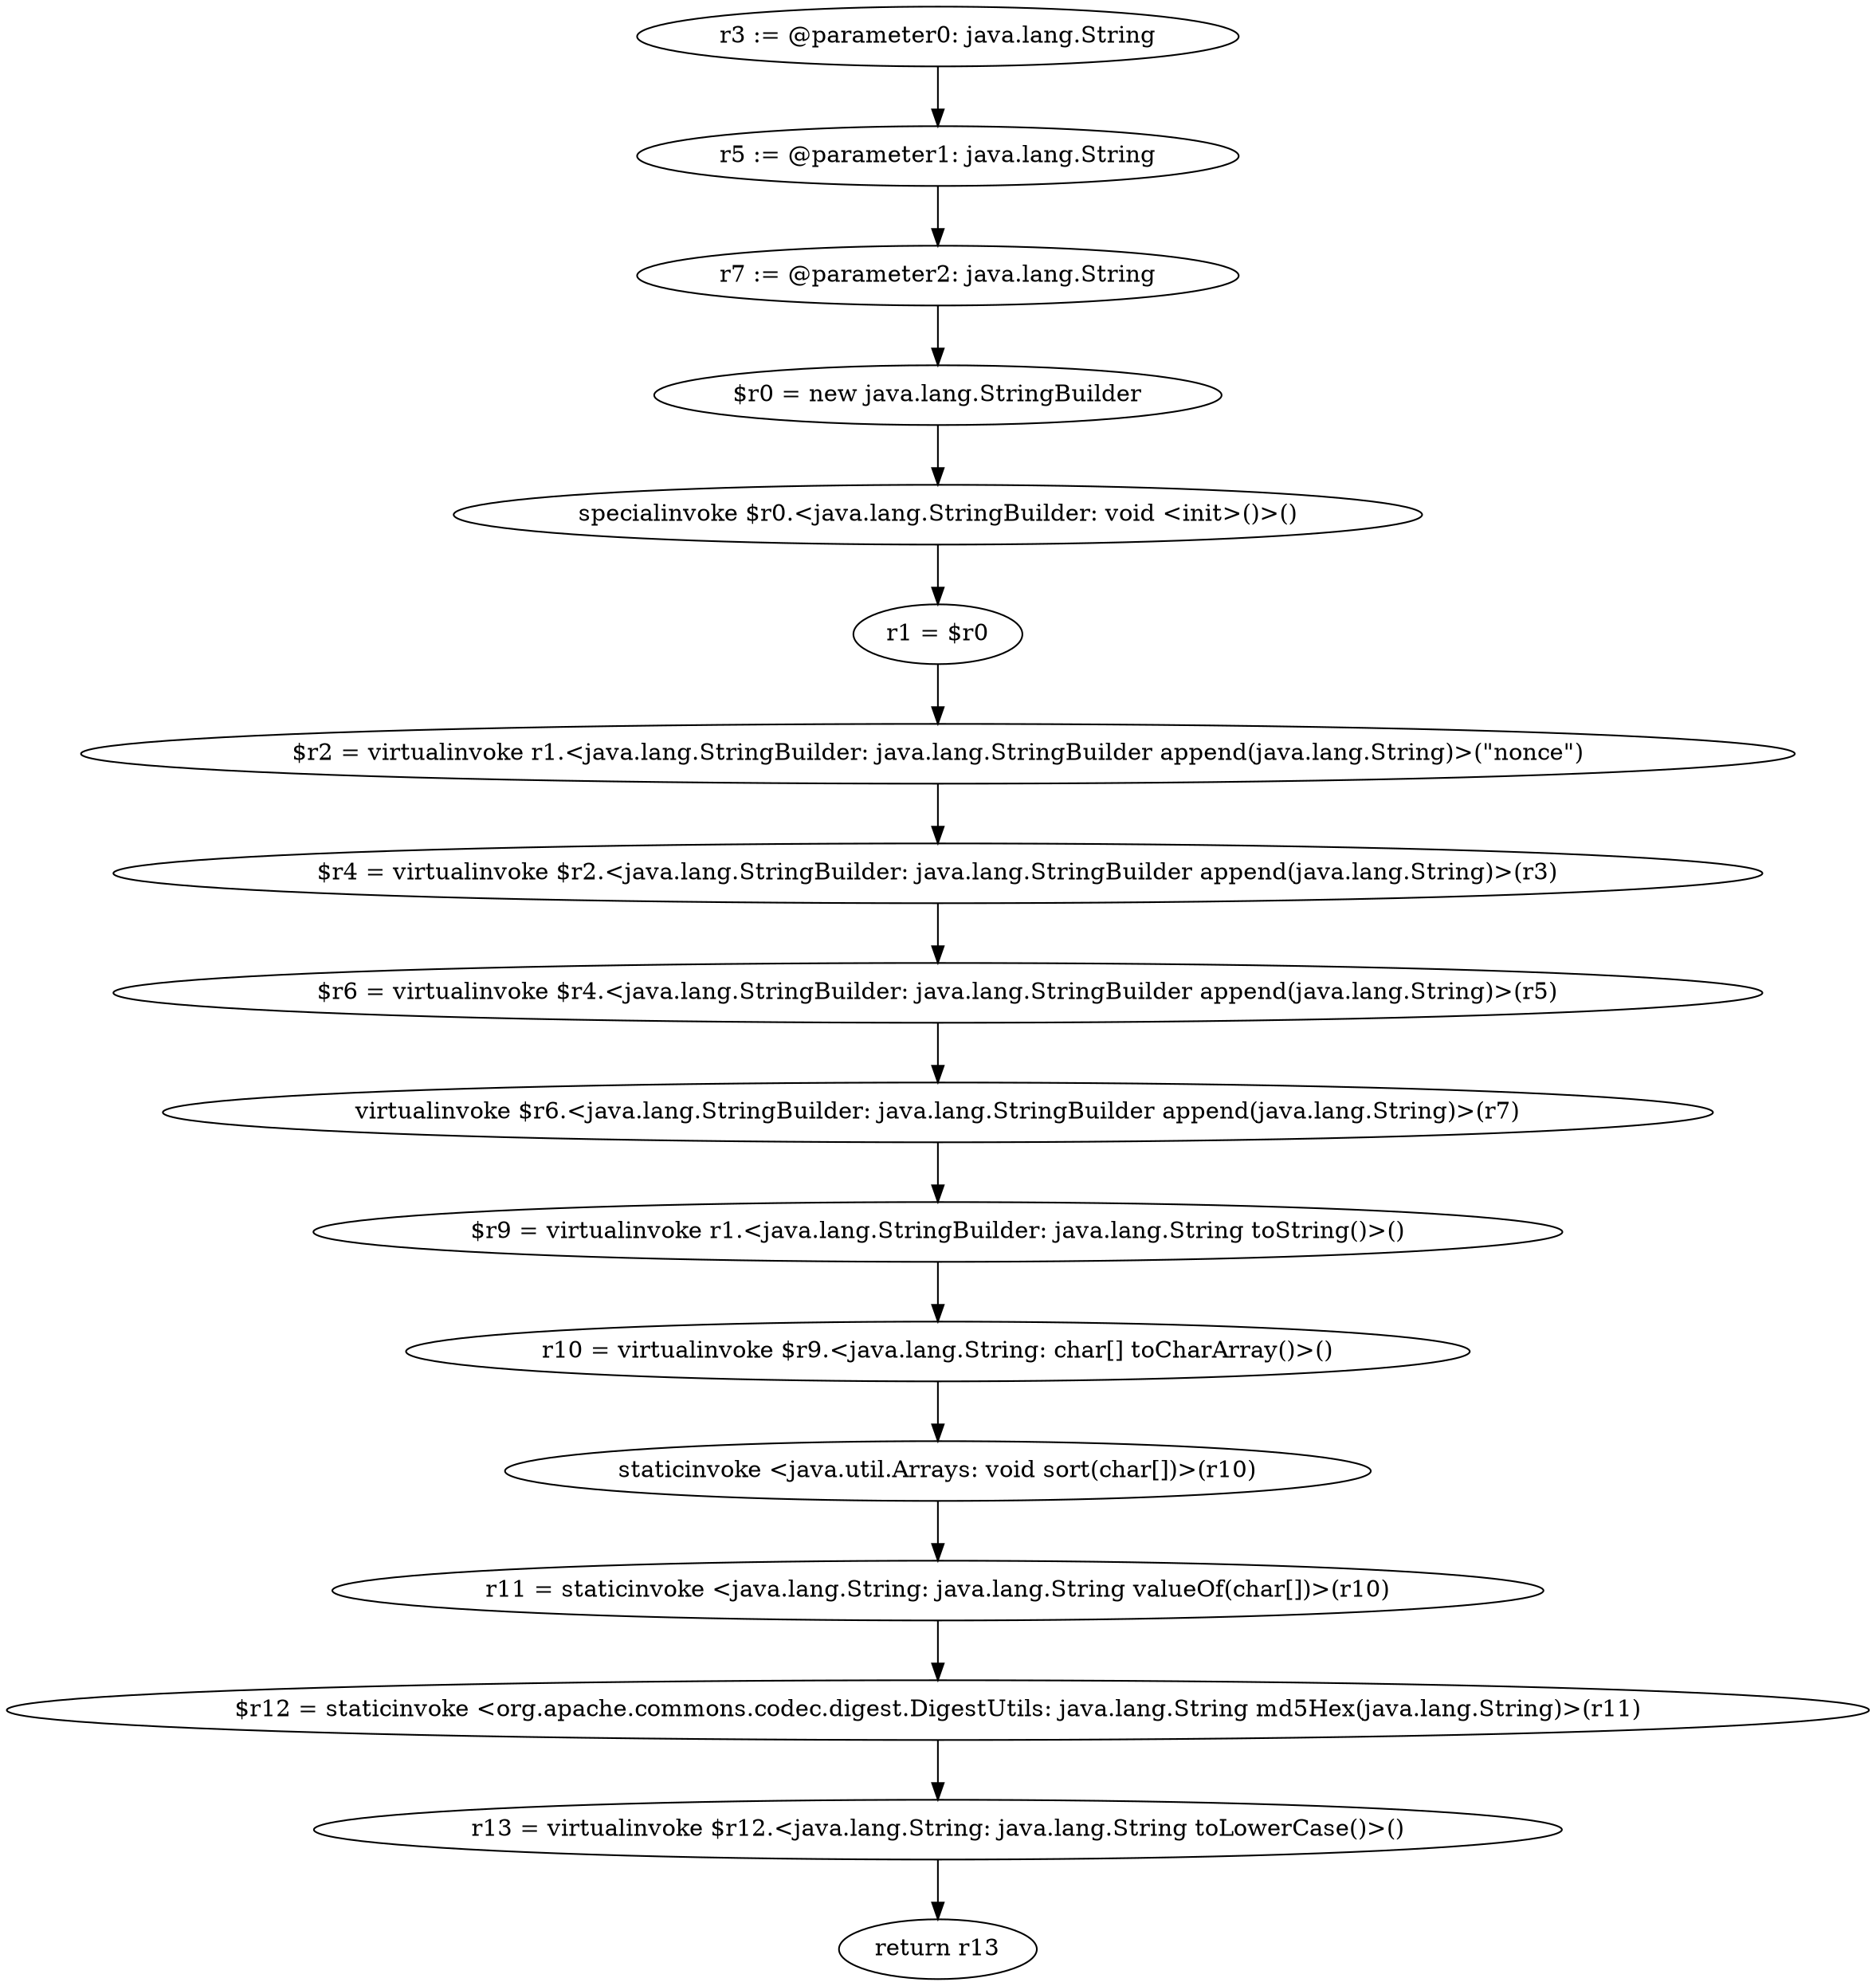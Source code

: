 digraph "unitGraph" {
    "r3 := @parameter0: java.lang.String"
    "r5 := @parameter1: java.lang.String"
    "r7 := @parameter2: java.lang.String"
    "$r0 = new java.lang.StringBuilder"
    "specialinvoke $r0.<java.lang.StringBuilder: void <init>()>()"
    "r1 = $r0"
    "$r2 = virtualinvoke r1.<java.lang.StringBuilder: java.lang.StringBuilder append(java.lang.String)>(\"nonce\")"
    "$r4 = virtualinvoke $r2.<java.lang.StringBuilder: java.lang.StringBuilder append(java.lang.String)>(r3)"
    "$r6 = virtualinvoke $r4.<java.lang.StringBuilder: java.lang.StringBuilder append(java.lang.String)>(r5)"
    "virtualinvoke $r6.<java.lang.StringBuilder: java.lang.StringBuilder append(java.lang.String)>(r7)"
    "$r9 = virtualinvoke r1.<java.lang.StringBuilder: java.lang.String toString()>()"
    "r10 = virtualinvoke $r9.<java.lang.String: char[] toCharArray()>()"
    "staticinvoke <java.util.Arrays: void sort(char[])>(r10)"
    "r11 = staticinvoke <java.lang.String: java.lang.String valueOf(char[])>(r10)"
    "$r12 = staticinvoke <org.apache.commons.codec.digest.DigestUtils: java.lang.String md5Hex(java.lang.String)>(r11)"
    "r13 = virtualinvoke $r12.<java.lang.String: java.lang.String toLowerCase()>()"
    "return r13"
    "r3 := @parameter0: java.lang.String"->"r5 := @parameter1: java.lang.String";
    "r5 := @parameter1: java.lang.String"->"r7 := @parameter2: java.lang.String";
    "r7 := @parameter2: java.lang.String"->"$r0 = new java.lang.StringBuilder";
    "$r0 = new java.lang.StringBuilder"->"specialinvoke $r0.<java.lang.StringBuilder: void <init>()>()";
    "specialinvoke $r0.<java.lang.StringBuilder: void <init>()>()"->"r1 = $r0";
    "r1 = $r0"->"$r2 = virtualinvoke r1.<java.lang.StringBuilder: java.lang.StringBuilder append(java.lang.String)>(\"nonce\")";
    "$r2 = virtualinvoke r1.<java.lang.StringBuilder: java.lang.StringBuilder append(java.lang.String)>(\"nonce\")"->"$r4 = virtualinvoke $r2.<java.lang.StringBuilder: java.lang.StringBuilder append(java.lang.String)>(r3)";
    "$r4 = virtualinvoke $r2.<java.lang.StringBuilder: java.lang.StringBuilder append(java.lang.String)>(r3)"->"$r6 = virtualinvoke $r4.<java.lang.StringBuilder: java.lang.StringBuilder append(java.lang.String)>(r5)";
    "$r6 = virtualinvoke $r4.<java.lang.StringBuilder: java.lang.StringBuilder append(java.lang.String)>(r5)"->"virtualinvoke $r6.<java.lang.StringBuilder: java.lang.StringBuilder append(java.lang.String)>(r7)";
    "virtualinvoke $r6.<java.lang.StringBuilder: java.lang.StringBuilder append(java.lang.String)>(r7)"->"$r9 = virtualinvoke r1.<java.lang.StringBuilder: java.lang.String toString()>()";
    "$r9 = virtualinvoke r1.<java.lang.StringBuilder: java.lang.String toString()>()"->"r10 = virtualinvoke $r9.<java.lang.String: char[] toCharArray()>()";
    "r10 = virtualinvoke $r9.<java.lang.String: char[] toCharArray()>()"->"staticinvoke <java.util.Arrays: void sort(char[])>(r10)";
    "staticinvoke <java.util.Arrays: void sort(char[])>(r10)"->"r11 = staticinvoke <java.lang.String: java.lang.String valueOf(char[])>(r10)";
    "r11 = staticinvoke <java.lang.String: java.lang.String valueOf(char[])>(r10)"->"$r12 = staticinvoke <org.apache.commons.codec.digest.DigestUtils: java.lang.String md5Hex(java.lang.String)>(r11)";
    "$r12 = staticinvoke <org.apache.commons.codec.digest.DigestUtils: java.lang.String md5Hex(java.lang.String)>(r11)"->"r13 = virtualinvoke $r12.<java.lang.String: java.lang.String toLowerCase()>()";
    "r13 = virtualinvoke $r12.<java.lang.String: java.lang.String toLowerCase()>()"->"return r13";
}
